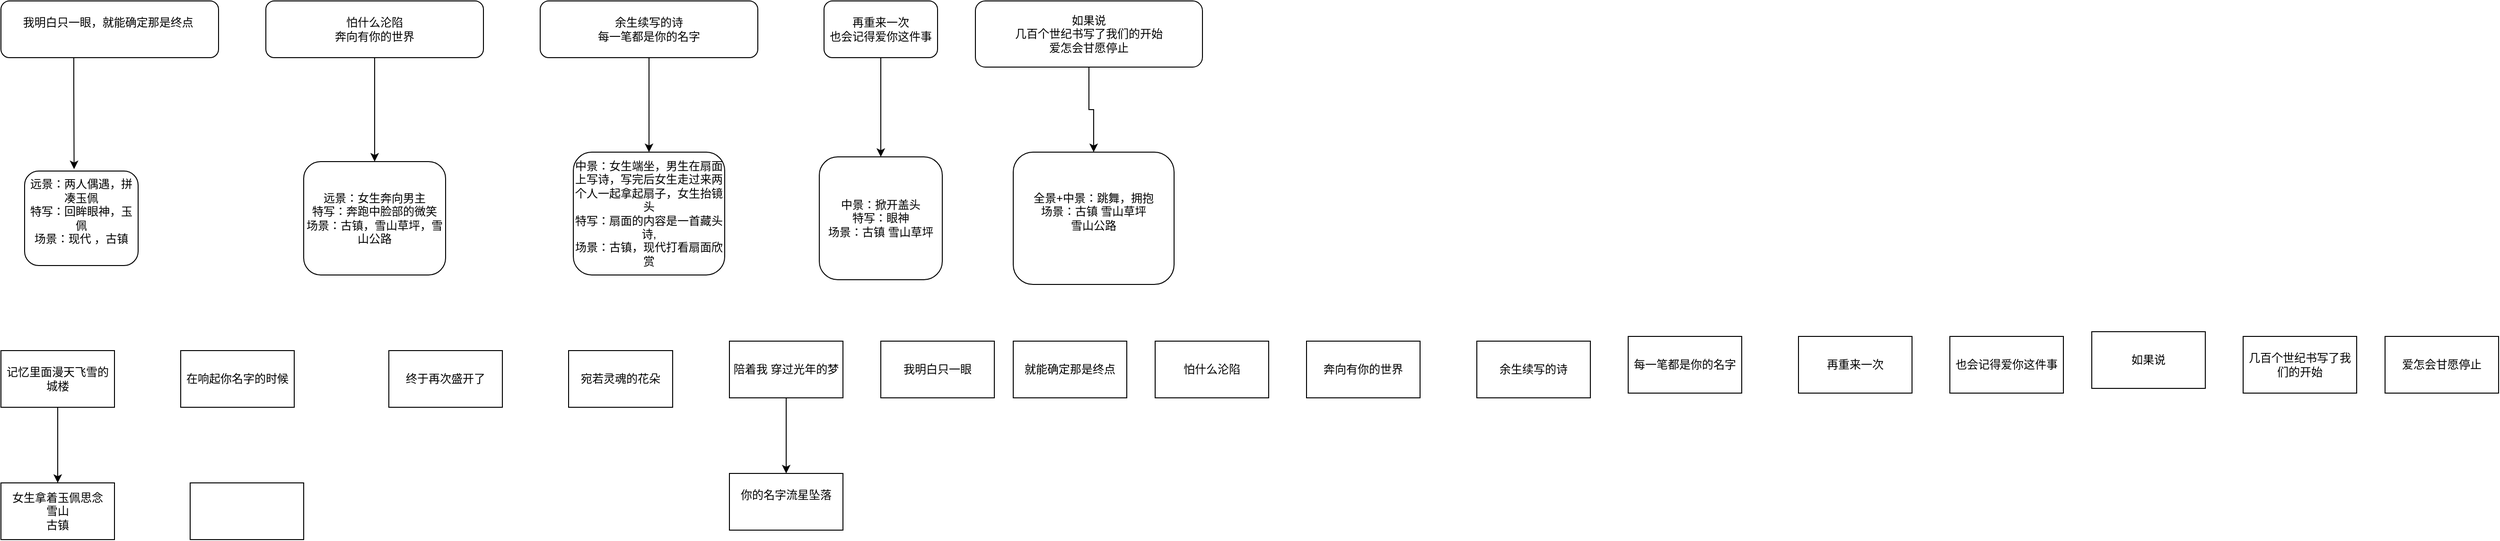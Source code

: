 <mxfile version="25.0.1">
  <diagram name="第 1 页" id="egtoDutuD6MqKTcBQQqh">
    <mxGraphModel dx="1086" dy="806" grid="1" gridSize="10" guides="1" tooltips="1" connect="1" arrows="1" fold="1" page="1" pageScale="1" pageWidth="827" pageHeight="1169" math="0" shadow="0">
      <root>
        <mxCell id="0" />
        <mxCell id="1" parent="0" />
        <mxCell id="fOqt1Nu75RPEKhDrR_KH-3" value="" style="edgeStyle=orthogonalEdgeStyle;rounded=0;orthogonalLoop=1;jettySize=auto;html=1;entryX=0.436;entryY=-0.02;entryDx=0;entryDy=0;entryPerimeter=0;" parent="1" source="fOqt1Nu75RPEKhDrR_KH-1" target="fOqt1Nu75RPEKhDrR_KH-5" edge="1">
          <mxGeometry relative="1" as="geometry">
            <mxPoint x="110" y="350" as="targetPoint" />
            <Array as="points">
              <mxPoint x="147" y="260" />
              <mxPoint x="147" y="260" />
            </Array>
          </mxGeometry>
        </mxCell>
        <mxCell id="fOqt1Nu75RPEKhDrR_KH-1" value="我明白只一眼，就能确定那是终点&amp;nbsp;&lt;div&gt;&lt;br/&gt;&lt;/div&gt;" style="rounded=1;whiteSpace=wrap;html=1;" parent="1" vertex="1">
          <mxGeometry x="70" y="170" width="230" height="60" as="geometry" />
        </mxCell>
        <mxCell id="fOqt1Nu75RPEKhDrR_KH-5" value="远景：两人偶遇，拼凑玉佩&lt;div&gt;特写：回眸眼神，玉佩&lt;/div&gt;&lt;div&gt;场景：现代 ，古镇&lt;/div&gt;&lt;div&gt;&lt;br&gt;&lt;/div&gt;" style="rounded=1;whiteSpace=wrap;html=1;" parent="1" vertex="1">
          <mxGeometry x="95" y="350" width="120" height="100" as="geometry" />
        </mxCell>
        <mxCell id="fOqt1Nu75RPEKhDrR_KH-13" value="" style="edgeStyle=orthogonalEdgeStyle;rounded=0;orthogonalLoop=1;jettySize=auto;html=1;" parent="1" source="fOqt1Nu75RPEKhDrR_KH-6" target="fOqt1Nu75RPEKhDrR_KH-12" edge="1">
          <mxGeometry relative="1" as="geometry" />
        </mxCell>
        <mxCell id="fOqt1Nu75RPEKhDrR_KH-6" value="&lt;div&gt;怕什么沦陷&lt;br/&gt;奔向有你的世界&lt;/div&gt;" style="rounded=1;whiteSpace=wrap;html=1;" parent="1" vertex="1">
          <mxGeometry x="350" y="170" width="230" height="60" as="geometry" />
        </mxCell>
        <mxCell id="fOqt1Nu75RPEKhDrR_KH-14" style="edgeStyle=orthogonalEdgeStyle;rounded=0;orthogonalLoop=1;jettySize=auto;html=1;" parent="1" source="fOqt1Nu75RPEKhDrR_KH-8" edge="1">
          <mxGeometry relative="1" as="geometry">
            <mxPoint x="755" y="330" as="targetPoint" />
          </mxGeometry>
        </mxCell>
        <mxCell id="fOqt1Nu75RPEKhDrR_KH-8" value="余生续写的诗&lt;br/&gt;每一笔都是你的名字" style="rounded=1;whiteSpace=wrap;html=1;" parent="1" vertex="1">
          <mxGeometry x="640" y="170" width="230" height="60" as="geometry" />
        </mxCell>
        <mxCell id="fOqt1Nu75RPEKhDrR_KH-17" value="" style="edgeStyle=orthogonalEdgeStyle;rounded=0;orthogonalLoop=1;jettySize=auto;html=1;" parent="1" source="fOqt1Nu75RPEKhDrR_KH-9" target="fOqt1Nu75RPEKhDrR_KH-16" edge="1">
          <mxGeometry relative="1" as="geometry" />
        </mxCell>
        <mxCell id="fOqt1Nu75RPEKhDrR_KH-9" value="再重来一次&lt;br/&gt;也会记得爱你这件事" style="whiteSpace=wrap;html=1;rounded=1;" parent="1" vertex="1">
          <mxGeometry x="940" y="170" width="120" height="60" as="geometry" />
        </mxCell>
        <mxCell id="fOqt1Nu75RPEKhDrR_KH-21" value="" style="edgeStyle=orthogonalEdgeStyle;rounded=0;orthogonalLoop=1;jettySize=auto;html=1;" parent="1" source="fOqt1Nu75RPEKhDrR_KH-11" target="fOqt1Nu75RPEKhDrR_KH-20" edge="1">
          <mxGeometry relative="1" as="geometry" />
        </mxCell>
        <mxCell id="fOqt1Nu75RPEKhDrR_KH-11" value="如果说&lt;br/&gt;几百个世纪书写了我们的开始&lt;br/&gt;爱怎会甘愿停止" style="whiteSpace=wrap;html=1;rounded=1;" parent="1" vertex="1">
          <mxGeometry x="1100" y="170" width="240" height="70" as="geometry" />
        </mxCell>
        <mxCell id="fOqt1Nu75RPEKhDrR_KH-12" value="远景：女生奔向男主&lt;div&gt;特写：奔跑中脸部的微笑&lt;/div&gt;&lt;div&gt;场景：古镇，雪山草坪，雪山公路&lt;/div&gt;" style="whiteSpace=wrap;html=1;rounded=1;" parent="1" vertex="1">
          <mxGeometry x="390" y="340" width="150" height="120" as="geometry" />
        </mxCell>
        <mxCell id="fOqt1Nu75RPEKhDrR_KH-15" value="&lt;div&gt;中景：女生端坐，&lt;span style=&quot;background-color: initial;&quot;&gt;男生在扇面上写诗，写完后女生走过来两个人一起拿起扇子，女生抬镜头&lt;/span&gt;&lt;/div&gt;&lt;div&gt;特写：扇面的内容是一首藏头诗,&lt;/div&gt;&lt;div&gt;场景：古镇，现代打看扇面欣赏&lt;/div&gt;" style="whiteSpace=wrap;html=1;rounded=1;" parent="1" vertex="1">
          <mxGeometry x="675" y="330" width="160" height="130" as="geometry" />
        </mxCell>
        <mxCell id="fOqt1Nu75RPEKhDrR_KH-16" value="中景：掀开盖头&lt;div&gt;特写：眼神&lt;/div&gt;&lt;div&gt;场景：古镇 雪山草坪&lt;/div&gt;" style="whiteSpace=wrap;html=1;rounded=1;" parent="1" vertex="1">
          <mxGeometry x="935" y="335" width="130" height="130" as="geometry" />
        </mxCell>
        <mxCell id="fOqt1Nu75RPEKhDrR_KH-20" value="全景+中景：跳舞，拥抱&lt;div&gt;场景：古镇 雪山草坪&lt;/div&gt;&lt;div&gt;雪山公路&lt;/div&gt;&lt;div&gt;&lt;br&gt;&lt;/div&gt;" style="whiteSpace=wrap;html=1;rounded=1;" parent="1" vertex="1">
          <mxGeometry x="1140" y="330" width="170" height="140" as="geometry" />
        </mxCell>
        <mxCell id="GgkrxBrJB4FRi_4rid9w-12" value="" style="edgeStyle=orthogonalEdgeStyle;rounded=0;orthogonalLoop=1;jettySize=auto;html=1;" edge="1" parent="1" source="GgkrxBrJB4FRi_4rid9w-1" target="GgkrxBrJB4FRi_4rid9w-11">
          <mxGeometry relative="1" as="geometry" />
        </mxCell>
        <mxCell id="GgkrxBrJB4FRi_4rid9w-1" value="&lt;span style=&quot;font-size: 12px;&quot;&gt;记忆里面漫天飞雪的城楼&lt;/span&gt;" style="whiteSpace=wrap;html=1;" vertex="1" parent="1">
          <mxGeometry x="70" y="540" width="120" height="60" as="geometry" />
        </mxCell>
        <mxCell id="GgkrxBrJB4FRi_4rid9w-2" value="&lt;span style=&quot;font-size: 12px;&quot;&gt;在响起你名字的时候&lt;/span&gt;" style="whiteSpace=wrap;html=1;" vertex="1" parent="1">
          <mxGeometry x="260" y="540" width="120" height="60" as="geometry" />
        </mxCell>
        <mxCell id="GgkrxBrJB4FRi_4rid9w-3" value="&lt;span style=&quot;font-size: 12px;&quot;&gt;终于再次盛开了&lt;/span&gt;" style="whiteSpace=wrap;html=1;" vertex="1" parent="1">
          <mxGeometry x="480" y="540" width="120" height="60" as="geometry" />
        </mxCell>
        <mxCell id="GgkrxBrJB4FRi_4rid9w-5" value="&lt;span style=&quot;font-size: 12px;&quot;&gt;宛若灵魂的花朵&lt;/span&gt;" style="whiteSpace=wrap;html=1;" vertex="1" parent="1">
          <mxGeometry x="670" y="540" width="110" height="60" as="geometry" />
        </mxCell>
        <mxCell id="GgkrxBrJB4FRi_4rid9w-24" value="" style="edgeStyle=orthogonalEdgeStyle;rounded=0;orthogonalLoop=1;jettySize=auto;html=1;" edge="1" parent="1" source="GgkrxBrJB4FRi_4rid9w-6" target="GgkrxBrJB4FRi_4rid9w-23">
          <mxGeometry relative="1" as="geometry" />
        </mxCell>
        <mxCell id="GgkrxBrJB4FRi_4rid9w-6" value="&lt;span style=&quot;font-size: 12px;&quot;&gt;陪着我 穿过光年的梦&lt;/span&gt;" style="whiteSpace=wrap;html=1;" vertex="1" parent="1">
          <mxGeometry x="840" y="530" width="120" height="60" as="geometry" />
        </mxCell>
        <mxCell id="GgkrxBrJB4FRi_4rid9w-7" value="&lt;span style=&quot;font-size: 12px;&quot;&gt;我明白只一眼&lt;/span&gt;" style="whiteSpace=wrap;html=1;" vertex="1" parent="1">
          <mxGeometry x="1000" y="530" width="120" height="60" as="geometry" />
        </mxCell>
        <mxCell id="GgkrxBrJB4FRi_4rid9w-8" value="&lt;span style=&quot;font-size: 12px;&quot;&gt;就能确定那是终点&lt;/span&gt;" style="whiteSpace=wrap;html=1;" vertex="1" parent="1">
          <mxGeometry x="1140" y="530" width="120" height="60" as="geometry" />
        </mxCell>
        <mxCell id="GgkrxBrJB4FRi_4rid9w-9" value="&lt;span style=&quot;font-size: 12px;&quot;&gt;怕什么沦陷&lt;/span&gt;" style="whiteSpace=wrap;html=1;" vertex="1" parent="1">
          <mxGeometry x="1290" y="530" width="120" height="60" as="geometry" />
        </mxCell>
        <mxCell id="GgkrxBrJB4FRi_4rid9w-10" value="&lt;span style=&quot;font-size: 12px;&quot;&gt;奔向有你的世界&lt;/span&gt;" style="whiteSpace=wrap;html=1;" vertex="1" parent="1">
          <mxGeometry x="1450" y="530" width="120" height="60" as="geometry" />
        </mxCell>
        <mxCell id="GgkrxBrJB4FRi_4rid9w-11" value="&lt;div&gt;女生拿着玉佩思念&lt;/div&gt;&lt;div&gt;雪山&lt;/div&gt;&lt;div&gt;古镇&lt;/div&gt;" style="whiteSpace=wrap;html=1;" vertex="1" parent="1">
          <mxGeometry x="70" y="680" width="120" height="60" as="geometry" />
        </mxCell>
        <mxCell id="GgkrxBrJB4FRi_4rid9w-13" value="&amp;nbsp;" style="whiteSpace=wrap;html=1;" vertex="1" parent="1">
          <mxGeometry x="270" y="680" width="120" height="60" as="geometry" />
        </mxCell>
        <mxCell id="GgkrxBrJB4FRi_4rid9w-14" value="&lt;span style=&quot;font-size: 12px;&quot;&gt;余生续写的诗&lt;/span&gt;" style="whiteSpace=wrap;html=1;" vertex="1" parent="1">
          <mxGeometry x="1630" y="530" width="120" height="60" as="geometry" />
        </mxCell>
        <mxCell id="GgkrxBrJB4FRi_4rid9w-15" value="&lt;span style=&quot;font-size: 12px;&quot;&gt;每一笔都是你的名字&lt;/span&gt;" style="whiteSpace=wrap;html=1;" vertex="1" parent="1">
          <mxGeometry x="1790" y="525" width="120" height="60" as="geometry" />
        </mxCell>
        <mxCell id="GgkrxBrJB4FRi_4rid9w-16" value="&lt;span style=&quot;font-size: 12px;&quot;&gt;再重来一次&lt;/span&gt;" style="whiteSpace=wrap;html=1;" vertex="1" parent="1">
          <mxGeometry x="1970" y="525" width="120" height="60" as="geometry" />
        </mxCell>
        <mxCell id="GgkrxBrJB4FRi_4rid9w-18" value="&lt;span style=&quot;font-size: 12px;&quot;&gt;也会记得爱你这件事&lt;/span&gt;" style="whiteSpace=wrap;html=1;" vertex="1" parent="1">
          <mxGeometry x="2130" y="525" width="120" height="60" as="geometry" />
        </mxCell>
        <mxCell id="GgkrxBrJB4FRi_4rid9w-20" value="&lt;span style=&quot;font-size: 12px;&quot;&gt;如果说&lt;/span&gt;" style="whiteSpace=wrap;html=1;" vertex="1" parent="1">
          <mxGeometry x="2280" y="520" width="120" height="60" as="geometry" />
        </mxCell>
        <mxCell id="GgkrxBrJB4FRi_4rid9w-21" value="&lt;span style=&quot;font-size: 12px;&quot;&gt;几百个世纪书写了我们的开始&lt;/span&gt;" style="whiteSpace=wrap;html=1;" vertex="1" parent="1">
          <mxGeometry x="2440" y="525" width="120" height="60" as="geometry" />
        </mxCell>
        <mxCell id="GgkrxBrJB4FRi_4rid9w-22" value="&lt;span style=&quot;font-size: 12px;&quot;&gt;爱怎会甘愿停止&lt;/span&gt;" style="whiteSpace=wrap;html=1;" vertex="1" parent="1">
          <mxGeometry x="2590" y="525" width="120" height="60" as="geometry" />
        </mxCell>
        <mxCell id="GgkrxBrJB4FRi_4rid9w-23" value="你的名字流星坠落&lt;div&gt;&lt;br&gt;&lt;/div&gt;" style="whiteSpace=wrap;html=1;" vertex="1" parent="1">
          <mxGeometry x="840" y="670" width="120" height="60" as="geometry" />
        </mxCell>
      </root>
    </mxGraphModel>
  </diagram>
</mxfile>
